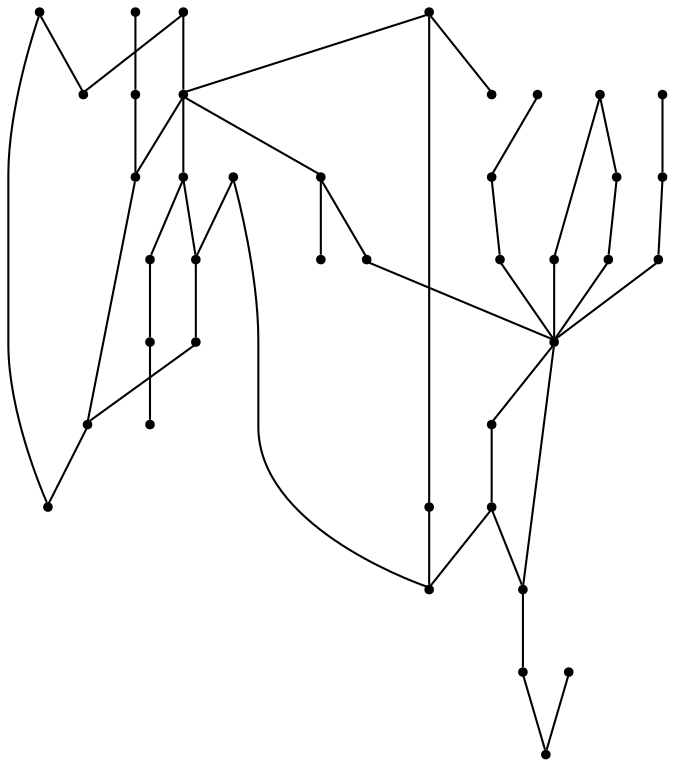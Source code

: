 graph {
  node [shape=point,comment="{\"directed\":false,\"doi\":\"10.1007/978-3-642-18469-7_15\",\"figure\":\"1 (1)\"}"]

  v0 [pos="918.4443964017706,841.9758649622994"]
  v1 [pos="861.3972849852886,862.9791258698668"]
  v2 [pos="1026.9088842639385,809.7207572152762"]
  v3 [pos="979.3615966643544,822.9771023701701"]
  v4 [pos="988.877519073483,758.337484405803"]
  v5 [pos="986.9384340946748,1003.6265754786893"]
  v6 [pos="979.3696777758693,720.3314383709189"]
  v7 [pos="929.8287736024505,727.9577268576473"]
  v8 [pos="920.3209323048368,815.4091244806328"]
  v9 [pos="964.1070669867737,967.4958796426729"]
  v10 [pos="960.3539951806416,800.2191185296801"]
  v11 [pos="937.4600789969983,921.8635451210605"]
  v12 [pos="901.305249709609,872.4807645554629"]
  v13 [pos="891.7974084119952,769.8393609815245"]
  v14 [pos="857.6442131791565,821.0974917459897"]
  v15 [pos="791.0267113893184,790.7177341978341"]
  v16 [pos="851.8894436876747,937.1161220945173"]
  v17 [pos="842.381602390061,881.9821488873089"]
  v18 [pos="792.9658599989259,904.7358723024862"]
  v19 [pos="802.4737012965397,878.1065607983157"]
  v20 [pos="745.3640408043153,885.7328492850442"]
  v21 [pos="794.842395901992,735.5837609906257"]
  v22 [pos="718.7796018902823,779.3407453133705"]
  v23 [pos="646.4699433155038,773.5900613792597"]
  v24 [pos="684.5013085059591,868.6051764664697"]
  v25 [pos="635.0855661148239,840.1005147634318"]
  v26 [pos="659.7308564192497,824.910763166229"]
  v27 [pos="642.6543224336297,714.7056421280661"]
  v28 [pos="593.1759673359529,883.8574990861766"]
  v29 [pos="633.0838684294741,659.5716689208577"]
  v30 [pos="614.0681858342466,619.627956018352"]
  v31 [pos="608.4385781250486,727.9577268576472"]
  v32 [pos="593.1759673359529,800.2191185296801"]
  v33 [pos="557.0211380485638,919.9881949221929"]
  v34 [pos="593.1759673359529,762.2130724947962"]
  v35 [pos="568.530613400728,689.9516808227634"]
  v36 [pos="547.51329675095,779.3407453133705"]
  v37 [pos="545.6366972170847,824.910763166229"]
  v38 [pos="530.4367229960803,948.492856625231"]
  v39 [pos="534.2523279702548,665.1977195174607"]

  v39 -- v35 [id="-2",pos="534.2523279702548,665.1977195174607 568.530613400728,689.9516808227634 568.530613400728,689.9516808227634 568.530613400728,689.9516808227634"]
  v38 -- v33 [id="-3",pos="530.4367229960803,948.492856625231 543.7323069316116,934.2157262830854 543.7323069316116,934.2157262830854 543.7323069316116,934.2157262830854 557.0211380485638,919.9881949221929 557.0211380485638,919.9881949221929 557.0211380485638,919.9881949221929"]
  v37 -- v32 [id="-4",pos="545.6366972170847,824.910763166229 593.1759673359529,800.2191185296801 593.1759673359529,800.2191185296801 593.1759673359529,800.2191185296801"]
  v36 -- v37 [id="-5",pos="547.51329675095,779.3407453133705 545.6366972170847,824.910763166229 545.6366972170847,824.910763166229 545.6366972170847,824.910763166229"]
  v36 -- v34 [id="-6",pos="547.51329675095,779.3407453133705 570.3666960231195,770.7353856543932 570.3666960231195,770.7353856543932 570.3666960231195,770.7353856543932 593.1759673359529,762.2130724947962 593.1759673359529,762.2130724947962 593.1759673359529,762.2130724947962"]
  v35 -- v31 [id="-7",pos="568.530613400728,689.9516808227634 588.4439515898157,708.9588370886431 588.4439515898157,708.9588370886431 588.4439515898157,708.9588370886431 608.4385781250486,727.9577268576472 608.4385781250486,727.9577268576472 608.4385781250486,727.9577268576472"]
  v34 -- v23 [id="-8",pos="593.1759673359529,762.2130724947962 619.8158445839032,767.8974336885901 619.8158445839032,767.8974336885901 619.8158445839032,767.8974336885901 646.4699433155038,773.5900613792597 646.4699433155038,773.5900613792597 646.4699433155038,773.5900613792597"]
  v28 -- v33 [id="-9",pos="593.1759673359529,883.8574990861766 557.0211380485638,919.9881949221929 557.0211380485638,919.9881949221929 557.0211380485638,919.9881949221929"]
  v31 -- v23 [id="-10",pos="608.4385781250486,727.9577268576472 627.4387507129393,750.7822242037665 627.4387507129393,750.7822242037665 627.4387507129393,750.7822242037665 646.4699433155038,773.5900613792597 646.4699433155038,773.5900613792597 646.4699433155038,773.5900613792597"]
  v30 -- v29 [id="-11",pos="614.0681858342466,619.627956018352 633.0838684294741,659.5716689208577 633.0838684294741,659.5716689208577 633.0838684294741,659.5716689208577"]
  v32 -- v23 [id="-12",pos="593.1759673359529,800.2191185296801 646.4699433155038,773.5900613792597 646.4699433155038,773.5900613792597 646.4699433155038,773.5900613792597"]
  v29 -- v27 [id="-13",pos="633.0838684294741,659.5716689208577 642.6543224336297,714.7056421280661 642.6543224336297,714.7056421280661 642.6543224336297,714.7056421280661"]
  v25 -- v28 [id="-14",pos="635.0855661148239,840.1005147634318 593.1759673359529,883.8574990861766 593.1759673359529,883.8574990861766 593.1759673359529,883.8574990861766"]
  v25 -- v23 [id="-15",pos="635.0855661148239,840.1005147634318 640.7497412557585,806.8619482419718 640.7497412557585,806.8619482419718 640.7497412557585,806.8619482419718 646.4699433155038,773.5900613792597 646.4699433155038,773.5900613792597 646.4699433155038,773.5900613792597"]
  v27 -- v23 [id="-16",pos="642.6543224336297,714.7056421280661 644.5527632393652,744.1353248314747 644.5527632393652,744.1353248314747 644.5527632393652,744.1353248314747 646.4699433155038,773.5900613792597 646.4699433155038,773.5900613792597 646.4699433155038,773.5900613792597"]
  v23 -- v26 [id="-17",pos="646.4699433155038,773.5900613792597 653.1181687680898,799.252383514307 653.1181687680898,799.252383514307 653.1181687680898,799.252383514307 659.7308564192497,824.910763166229 659.7308564192497,824.910763166229 659.7308564192497,824.910763166229"]
  v26 -- v24 [id="-18",pos="659.7308564192497,824.910763166229 672.1339149941168,846.7725315685378 672.1339149941168,846.7725315685378 672.1339149941168,846.7725315685378 684.5013085059591,868.6051764664697 684.5013085059591,868.6051764664697 684.5013085059591,868.6051764664697"]
  v24 -- v25 [id="-19",pos="684.5013085059591,868.6051764664697 635.0855661148239,840.1005147634318 635.0855661148239,840.1005147634318 635.0855661148239,840.1005147634318"]
  v24 -- v20 [id="-20",pos="684.5013085059591,868.6051764664697 745.3640408043153,885.7328492850442 745.3640408043153,885.7328492850442 745.3640408043153,885.7328492850442"]
  v22 -- v23 [id="-21",pos="718.7796018902823,779.3407453133705 646.4699433155038,773.5900613792597 646.4699433155038,773.5900613792597 646.4699433155038,773.5900613792597"]
  v15 -- v21 [id="-22",pos="791.0267113893184,790.7177341978341 792.9212707162949,763.1341510120413 792.9212707162949,763.1341510120413 792.9212707162949,763.1341510120413 794.842395901992,735.5837609906257 794.842395901992,735.5837609906257 794.842395901992,735.5837609906257"]
  v15 -- v22 [id="-23",pos="791.0267113893184,790.7177341978341 718.7796018902823,779.3407453133705 718.7796018902823,779.3407453133705 718.7796018902823,779.3407453133705"]
  v18 -- v20 [id="-24",pos="792.9658599989259,904.7358723024862 745.3640408043153,885.7328492850442 745.3640408043153,885.7328492850442 745.3640408043153,885.7328492850442"]
  v19 -- v20 [id="-25",pos="802.4737012965397,878.1065607983157 745.3640408043153,885.7328492850442 745.3640408043153,885.7328492850442 745.3640408043153,885.7328492850442"]
  v19 -- v1 [id="-26",pos="802.4737012965397,878.1065607983157 831.924087320134,870.5471673478417 831.924087320134,870.5471673478417 831.924087320134,870.5471673478417 861.3972849852886,862.9791258698668 861.3972849852886,862.9791258698668 861.3972849852886,862.9791258698668"]
  v17 -- v14 [id="-27",pos="842.381602390061,881.9821488873089 857.6442131791565,821.0974917459897 857.6442131791565,821.0974917459897 857.6442131791565,821.0974917459897"]
  v17 -- v18 [id="-28",pos="842.381602390061,881.9821488873089 792.9658599989259,904.7358723024862 792.9658599989259,904.7358723024862 792.9658599989259,904.7358723024862"]
  v17 -- v16 [id="-29",pos="842.381602390061,881.9821488873089 847.1324210374005,909.499154979035 847.1324210374005,909.499154979035 847.1324210374005,909.499154979035 851.8894436876747,937.1161220945173 851.8894436876747,937.1161220945173 851.8894436876747,937.1161220945173"]
  v14 -- v12 [id="-30",pos="857.6442131791565,821.0974917459897 879.4676843333569,846.7725315685378 879.4676843333569,846.7725315685378 879.4676843333569,846.7725315685378 901.305249709609,872.4807645554629 901.305249709609,872.4807645554629 901.305249709609,872.4807645554629"]
  v14 -- v15 [id="-31",pos="857.6442131791565,821.0974917459897 791.0267113893184,790.7177341978341 791.0267113893184,790.7177341978341 791.0267113893184,790.7177341978341"]
  v14 -- v8 [id="-32",pos="857.6442131791565,821.0974917459897 920.3209323048368,815.4091244806328 920.3209323048368,815.4091244806328 920.3209323048368,815.4091244806328"]
  v1 -- v0 [id="-33",pos="861.3972849852886,862.9791258698668 918.4443964017706,841.9758649622994 918.4443964017706,841.9758649622994 918.4443964017706,841.9758649622994"]
  v13 -- v14 [id="-34",pos="891.7974084119952,769.8393609815245 874.7095004209949,795.4601598668816 874.7095004209949,795.4601598668816 874.7095004209949,795.4601598668816 857.6442131791565,821.0974917459897 857.6442131791565,821.0974917459897 857.6442131791565,821.0974917459897"]
  v13 -- v7 [id="-35",pos="891.7974084119952,769.8393609815245 910.8476584389593,748.8819473373974 910.8476584389593,748.8819473373974 910.8476584389593,748.8819473373974 929.8287736024505,727.9577268576473 929.8287736024505,727.9577268576473 929.8287736024505,727.9577268576473"]
  v12 -- v1 [id="-36",pos="901.305249709609,872.4807645554629 861.3972849852886,862.9791258698668 861.3972849852886,862.9791258698668 861.3972849852886,862.9791258698668"]
  v12 -- v11 [id="-37",pos="901.305249709609,872.4807645554629 919.4089915965268,897.1431585107599 919.4089915965268,897.1431585107599 919.4089915965268,897.1431585107599 937.4600789969983,921.8635451210605 937.4600789969983,921.8635451210605 937.4600789969983,921.8635451210605"]
  v8 -- v10 [id="-38",pos="920.3209323048368,815.4091244806328 940.3304166317133,807.8163471004692 940.3304166317133,807.8163471004692 940.3304166317133,807.8163471004692 960.3539951806416,800.2191185296801 960.3539951806416,800.2191185296801 960.3539951806416,800.2191185296801"]
  v0 -- v10 [id="-39",pos="918.4443964017706,841.9758649622994 939.3795815973125,821.1142790934908 939.3795815973125,821.1142790934908 939.3795815973125,821.1142790934908 960.3539951806416,800.2191185296801 960.3539951806416,800.2191185296801 960.3539951806416,800.2191185296801"]
  v11 -- v9 [id="-40",pos="937.4600789969983,921.8635451210605 950.8013737079988,944.6756427218664 950.8013737079988,944.6756427218664 950.8013737079988,944.6756427218664 964.1070669867737,967.4958796426729 964.1070669867737,967.4958796426729 964.1070669867737,967.4958796426729"]
  v10 -- v4 [id="-41",pos="960.3539951806416,800.2191185296801 974.5709769520333,779.2950888152426 974.5709769520333,779.2950888152426 974.5709769520333,779.2950888152426 988.877519073483,758.337484405803 988.877519073483,758.337484405803 988.877519073483,758.337484405803"]
  v9 -- v5 [id="-42",pos="964.1070669867737,967.4958796426729 975.5178032460763,985.5363008931796 975.5178032460763,985.5363008931796 975.5178032460763,985.5363008931796 986.9384340946748,1003.6265754786893 986.9384340946748,1003.6265754786893 986.9384340946748,1003.6265754786893"]
  v3 -- v8 [id="-43",pos="979.3615966643544,822.9771023701701 920.3209323048368,815.4091244806328 920.3209323048368,815.4091244806328 920.3209323048368,815.4091244806328"]
  v6 -- v4 [id="-44",pos="979.3696777758693,720.3314383709189 984.0789455112458,739.3804358286764 984.0789455112458,739.3804358286764 984.0789455112458,739.3804358286764 988.877519073483,758.337484405803 988.877519073483,758.337484405803 988.877519073483,758.337484405803"]
  v6 -- v7 [id="-45",pos="979.3696777758693,720.3314383709189 929.8287736024505,727.9577268576473 929.8287736024505,727.9577268576473 929.8287736024505,727.9577268576473"]
  v2 -- v3 [id="-46",pos="1026.9088842639385,809.7207572152762 979.3615966643544,822.9771023701701 979.3615966643544,822.9771023701701 979.3615966643544,822.9771023701701"]
}
